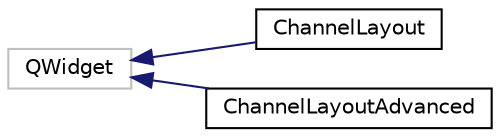 digraph "Graphical Class Hierarchy"
{
  edge [fontname="Helvetica",fontsize="10",labelfontname="Helvetica",labelfontsize="10"];
  node [fontname="Helvetica",fontsize="10",shape=record];
  rankdir="LR";
  Node1 [label="QWidget",height=0.2,width=0.4,color="grey75", fillcolor="white", style="filled"];
  Node1 -> Node2 [dir="back",color="midnightblue",fontsize="10",style="solid",fontname="Helvetica"];
  Node2 [label="ChannelLayout",height=0.2,width=0.4,color="black", fillcolor="white", style="filled",URL="$classChannelLayout.html",tooltip="Graphic class to be used in a QWidget. It provides all the basic configuration fields for a channel..."];
  Node1 -> Node3 [dir="back",color="midnightblue",fontsize="10",style="solid",fontname="Helvetica"];
  Node3 [label="ChannelLayoutAdvanced",height=0.2,width=0.4,color="black", fillcolor="white", style="filled",URL="$classChannelLayoutAdvanced.html"];
}
